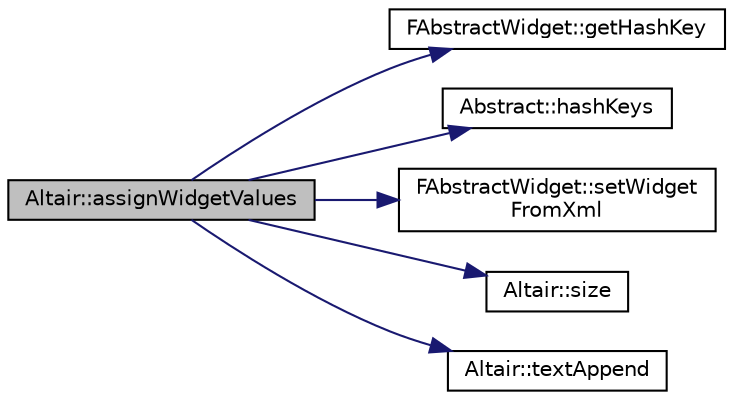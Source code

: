 digraph "Altair::assignWidgetValues"
{
 // INTERACTIVE_SVG=YES
  edge [fontname="Helvetica",fontsize="10",labelfontname="Helvetica",labelfontsize="10"];
  node [fontname="Helvetica",fontsize="10",shape=record];
  rankdir="LR";
  Node80 [label="Altair::assignWidgetValues",height=0.2,width=0.4,color="black", fillcolor="grey75", style="filled", fontcolor="black"];
  Node80 -> Node81 [color="midnightblue",fontsize="10",style="solid",fontname="Helvetica"];
  Node81 [label="FAbstractWidget::getHashKey",height=0.2,width=0.4,color="black", fillcolor="white", style="filled",URL="$class_f_abstract_widget.html#ae6ba84e8ed8a54dc8121245f35f568fe",tooltip="Retourne la clé de hashage de Hash::wrapper correspondant au composant. "];
  Node80 -> Node82 [color="midnightblue",fontsize="10",style="solid",fontname="Helvetica"];
  Node82 [label="Abstract::hashKeys",height=0.2,width=0.4,color="black", fillcolor="white", style="filled",URL="$struct_abstract.html#a634c4a8152edbeb8d96d2ca8f30e1025",tooltip="Récupère toutes les clés de hachage (de Hash::wrapper) des FWidgets qui sont dans le vecteur FAbstrac..."];
  Node80 -> Node83 [color="midnightblue",fontsize="10",style="solid",fontname="Helvetica"];
  Node83 [label="FAbstractWidget::setWidget\lFromXml",height=0.2,width=0.4,color="black", fillcolor="white", style="filled",URL="$class_f_abstract_widget.html#a88c229861e7973810c6ac979d5526c2d"];
  Node80 -> Node84 [color="midnightblue",fontsize="10",style="solid",fontname="Helvetica"];
  Node84 [label="Altair::size",height=0.2,width=0.4,color="black", fillcolor="white", style="filled",URL="$class_altair.html#a78a2870bb9b316c5ad6bcbd64471eeb8",tooltip="Renvoie la taille des données exportées. "];
  Node80 -> Node85 [color="midnightblue",fontsize="10",style="solid",fontname="Helvetica"];
  Node85 [label="Altair::textAppend",height=0.2,width=0.4,color="black", fillcolor="white", style="filled",URL="$class_altair.html#a4995cdc9462838289b5b1df75edba552",tooltip="Ajouter du texte à l&#39;onglet des messages. "];
}
